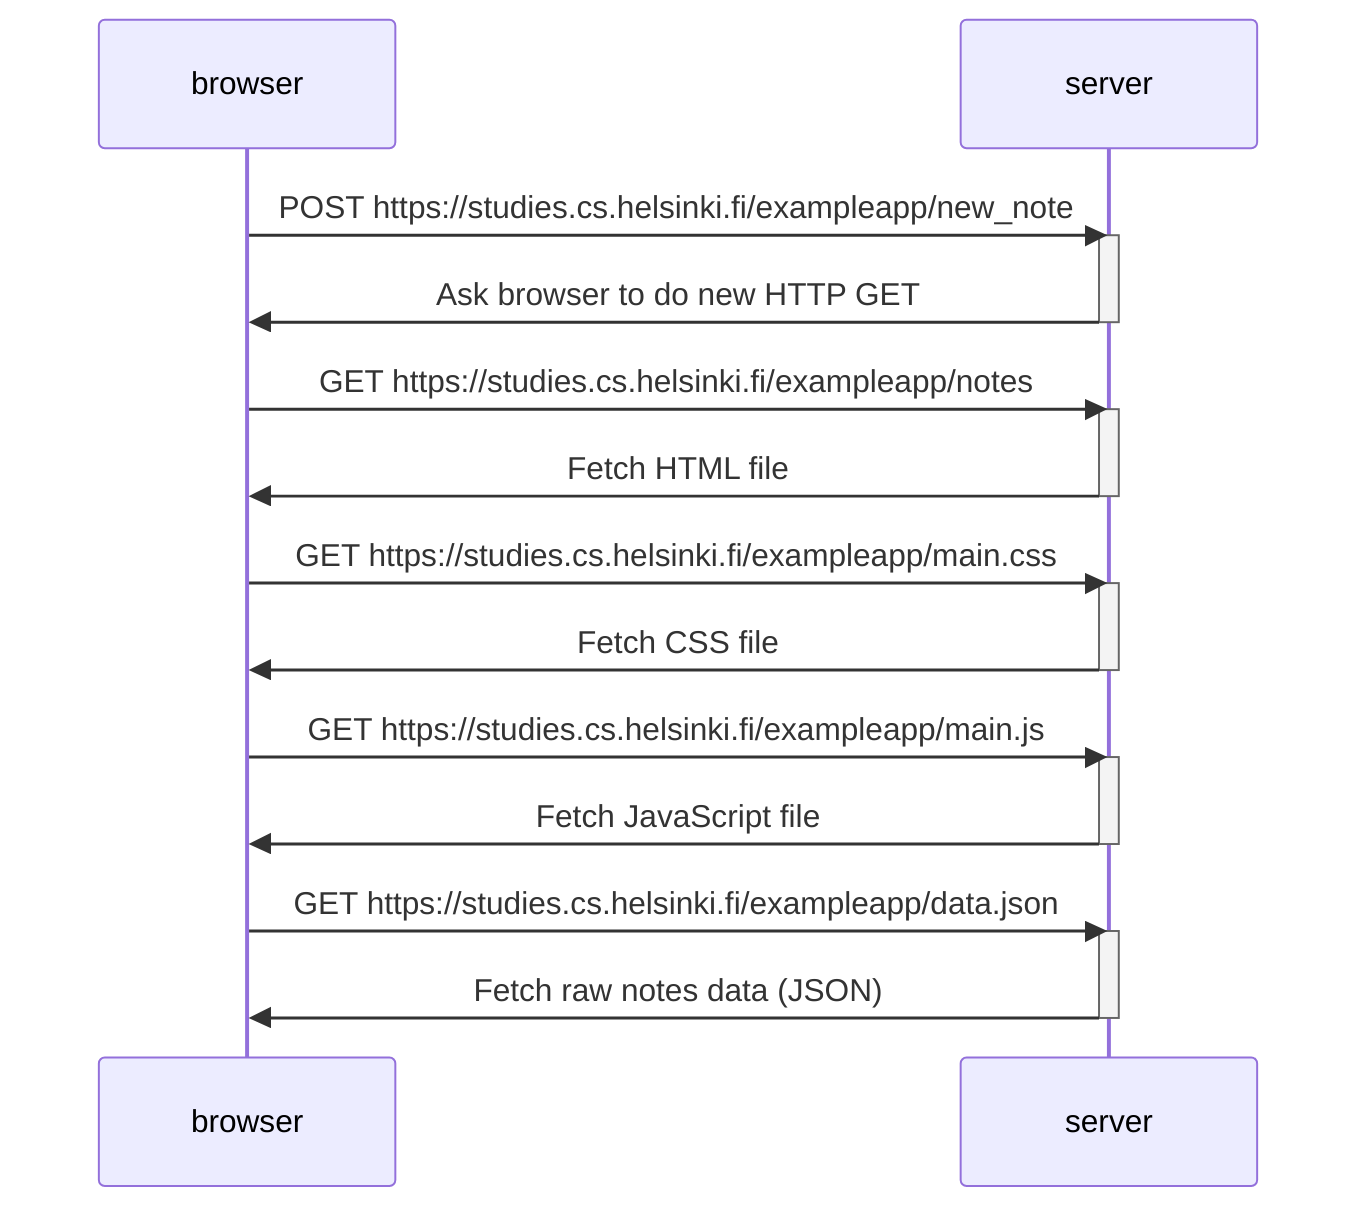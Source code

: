 sequenceDiagram
participant browser
participant server

    browser->>server: POST https://studies.cs.helsinki.fi/exampleapp/new_note
    activate server
    server->>browser: Ask browser to do new HTTP GET
    deactivate server

    browser->>server: GET https://studies.cs.helsinki.fi/exampleapp/notes
    activate server
    server->>browser: Fetch HTML file
    deactivate server

    browser->>server: GET https://studies.cs.helsinki.fi/exampleapp/main.css
    activate server
    server->>browser: Fetch CSS file
    deactivate server

    browser->>server: GET https://studies.cs.helsinki.fi/exampleapp/main.js
    activate server
    server->>browser: Fetch JavaScript file
    deactivate server

    browser->>server: GET https://studies.cs.helsinki.fi/exampleapp/data.json
    activate server
    server->>browser: Fetch raw notes data (JSON)
    deactivate server